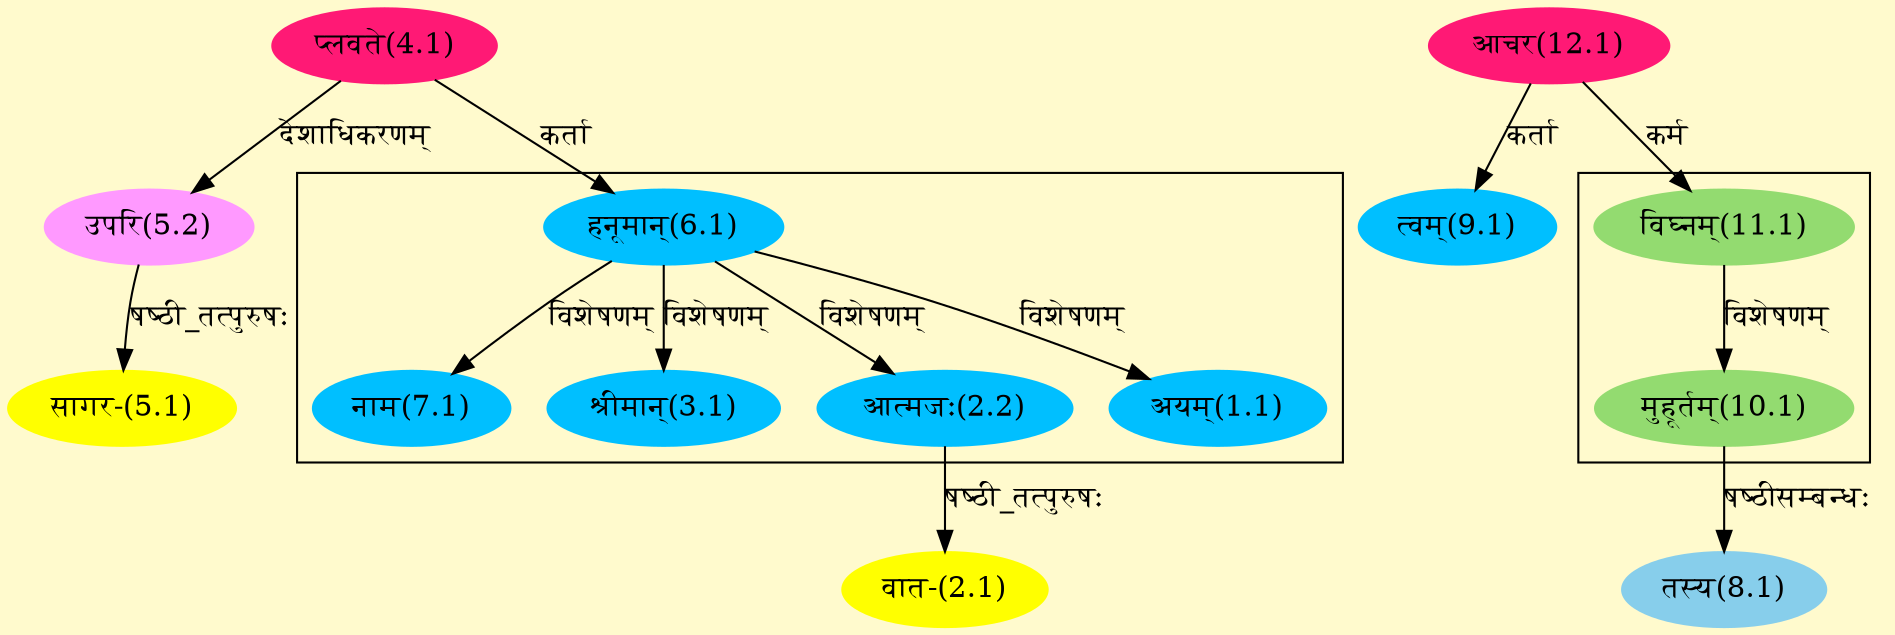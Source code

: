 digraph G{
rankdir=BT;
 compound=true;
 bgcolor="lemonchiffon1";

subgraph cluster_1{
Node1_1 [style=filled, color="#00BFFF" label = "अयम्(1.1)"]
Node6_1 [style=filled, color="#00BFFF" label = "हनूमान्(6.1)"]
Node2_2 [style=filled, color="#00BFFF" label = "आत्मजः(2.2)"]
Node3_1 [style=filled, color="#00BFFF" label = "श्रीमान्(3.1)"]
Node7_1 [style=filled, color="#00BFFF" label = "नाम(7.1)"]

}

subgraph cluster_2{
Node10_1 [style=filled, color="#93DB70" label = "मुहूर्तम्(10.1)"]
Node11_1 [style=filled, color="#93DB70" label = "विघ्नम्(11.1)"]

}
Node2_1 [style=filled, color="#FFFF00" label = "वात-(2.1)"]
Node2_2 [style=filled, color="#00BFFF" label = "आत्मजः(2.2)"]
Node4_1 [style=filled, color="#FF1975" label = "प्लवते(4.1)"]
Node [style=filled, color="" label = "()"]
Node5_1 [style=filled, color="#FFFF00" label = "सागर-(5.1)"]
Node5_2 [style=filled, color="#FF99FF" label = "उपरि(5.2)"]
Node6_1 [style=filled, color="#00BFFF" label = "हनूमान्(6.1)"]
Node8_1 [style=filled, color="#87CEEB" label = "तस्य(8.1)"]
Node10_1 [style=filled, color="#93DB70" label = "मुहूर्तम्(10.1)"]
Node9_1 [style=filled, color="#00BFFF" label = "त्वम्(9.1)"]
Node12_1 [style=filled, color="#FF1975" label = "आचर(12.1)"]
Node11_1 [style=filled, color="#93DB70" label = "विघ्नम्(11.1)"]
/* Start of Relations section */

Node1_1 -> Node6_1 [  label="विशेषणम्"  dir="back" ]
Node2_1 -> Node2_2 [  label="षष्ठी_तत्पुरुषः"  dir="back" ]
Node2_2 -> Node6_1 [  label="विशेषणम्"  dir="back" ]
Node3_1 -> Node6_1 [  label="विशेषणम्"  dir="back" ]
Node5_1 -> Node5_2 [  label="षष्ठी_तत्पुरुषः"  dir="back" ]
Node5_2 -> Node4_1 [  label="देशाधिकरणम्"  dir="back" ]
Node6_1 -> Node4_1 [  label="कर्ता"  dir="back" ]
Node7_1 -> Node6_1 [  label="विशेषणम्"  dir="back" ]
Node8_1 -> Node10_1 [  label="षष्ठीसम्बन्धः"  dir="back" ]
Node9_1 -> Node12_1 [  label="कर्ता"  dir="back" ]
Node10_1 -> Node11_1 [  label="विशेषणम्"  dir="back" ]
Node11_1 -> Node12_1 [  label="कर्म"  dir="back" ]
}

